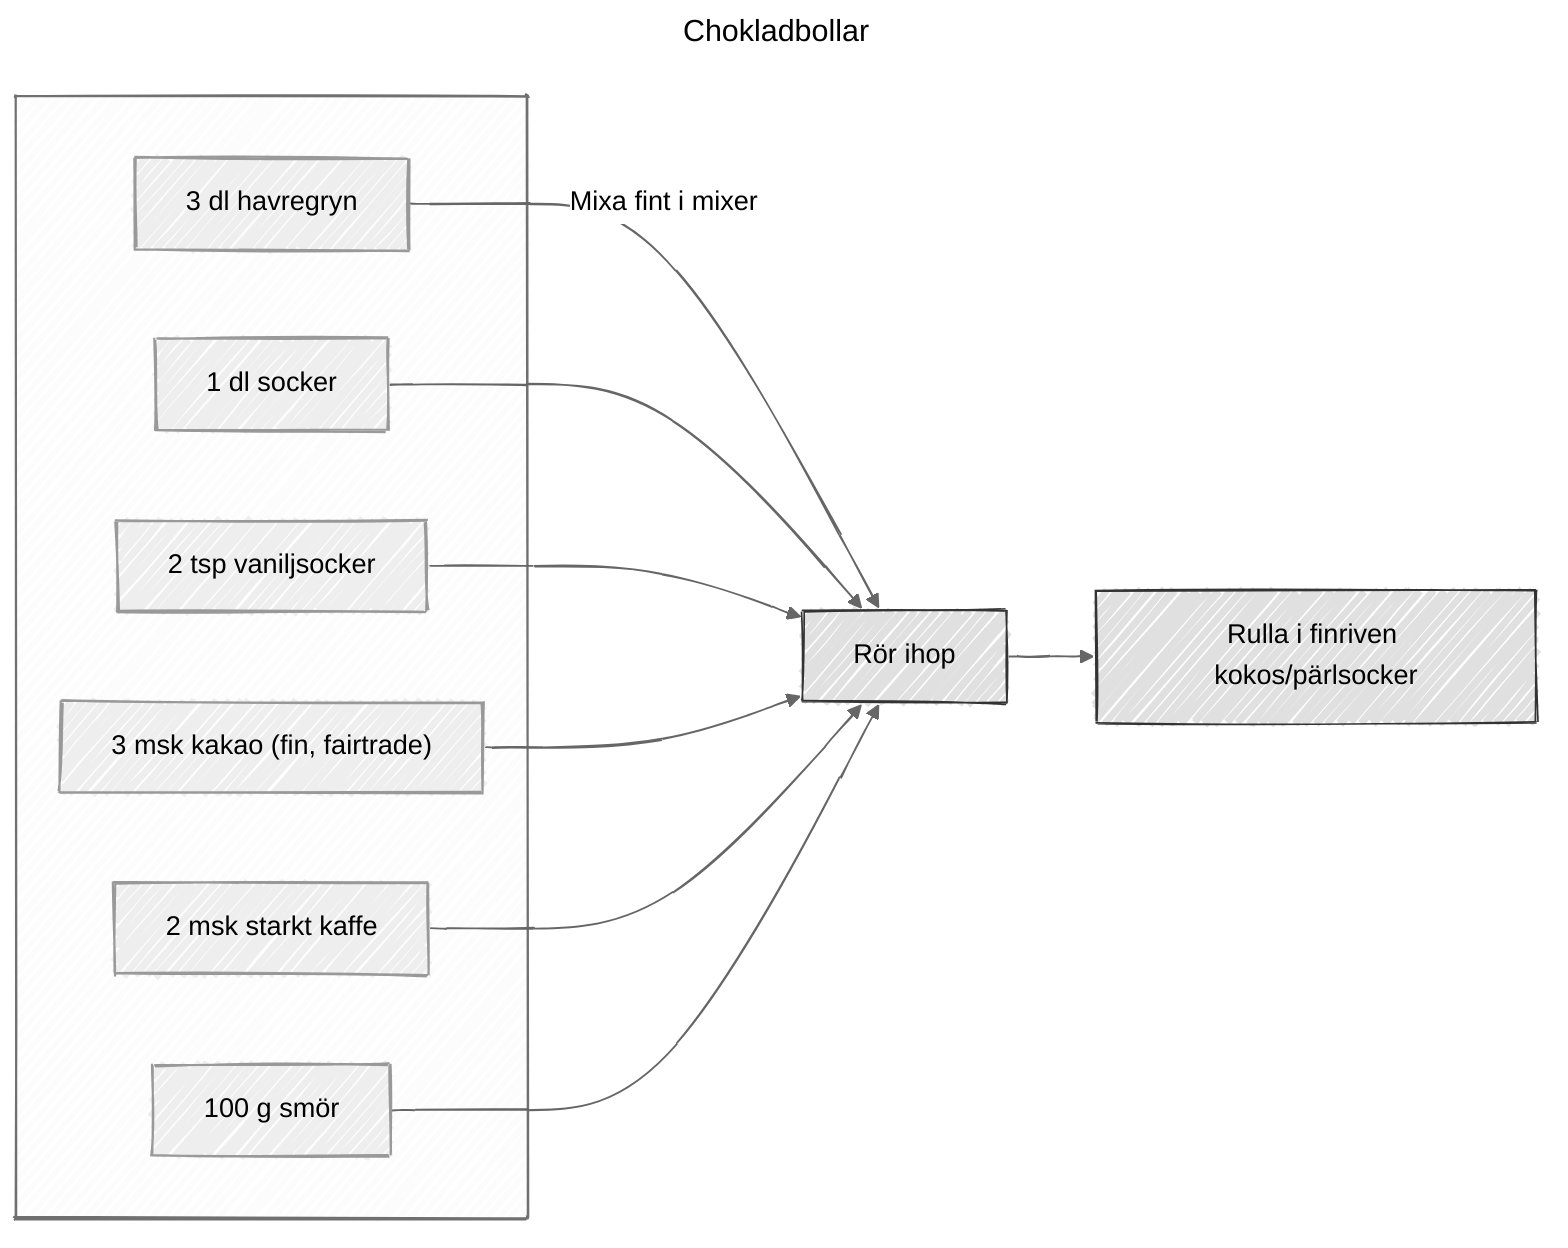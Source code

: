 ---
title: Chokladbollar
config:
  look: handDrawn
  theme: neutral
---

flowchart LR

subgraph " "

    A["3 dl havregryn"]
    B[1 dl socker]
    C[2 tsp vaniljsocker]
    D["3 msk kakao (fin, fairtrade)" ]
    E["2 msk starkt kaffe" ]
    F["100 g smör"]
end


A --> |Mixa fint i mixer|Step1["Rör ihop"]
B --> Step1
C --> Step1
D --> Step1
E --> Step1
F --> Step1

Step1 --> Step2["Rulla i finriven kokos/pärlsocker"]

%% Styles
style Step1 fill:#e0e0e0,stroke:#333,stroke-width:1px
style Step2 fill:#e0e0e0,stroke:#333,stroke-width:1px